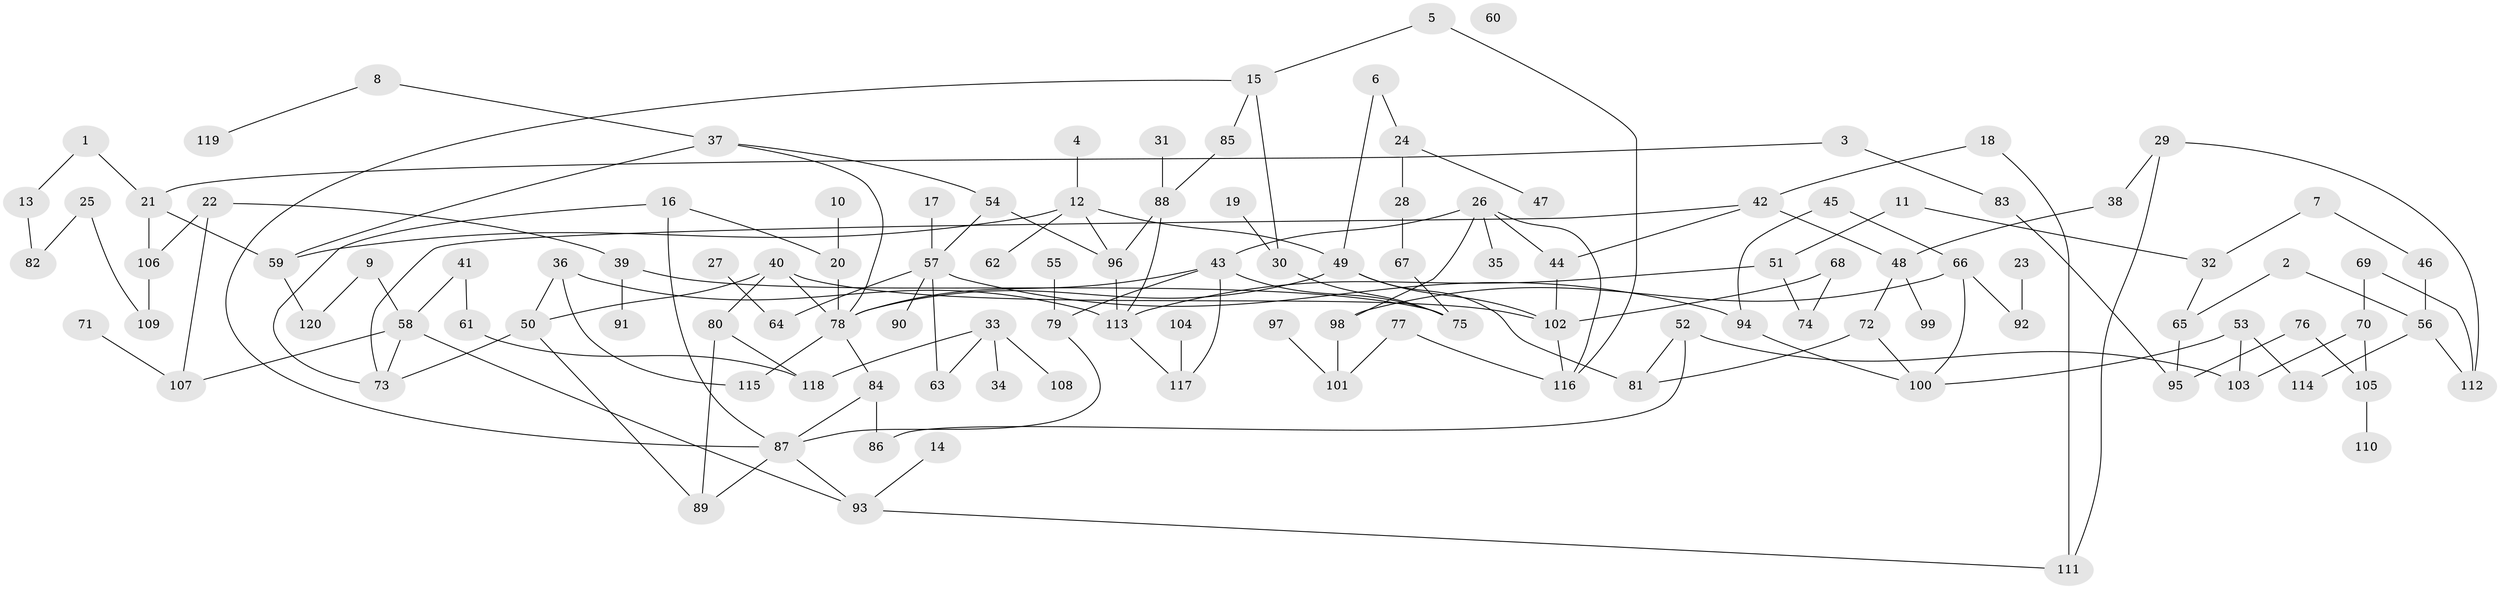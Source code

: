 // Generated by graph-tools (version 1.1) at 2025/49/03/09/25 03:49:13]
// undirected, 120 vertices, 160 edges
graph export_dot {
graph [start="1"]
  node [color=gray90,style=filled];
  1;
  2;
  3;
  4;
  5;
  6;
  7;
  8;
  9;
  10;
  11;
  12;
  13;
  14;
  15;
  16;
  17;
  18;
  19;
  20;
  21;
  22;
  23;
  24;
  25;
  26;
  27;
  28;
  29;
  30;
  31;
  32;
  33;
  34;
  35;
  36;
  37;
  38;
  39;
  40;
  41;
  42;
  43;
  44;
  45;
  46;
  47;
  48;
  49;
  50;
  51;
  52;
  53;
  54;
  55;
  56;
  57;
  58;
  59;
  60;
  61;
  62;
  63;
  64;
  65;
  66;
  67;
  68;
  69;
  70;
  71;
  72;
  73;
  74;
  75;
  76;
  77;
  78;
  79;
  80;
  81;
  82;
  83;
  84;
  85;
  86;
  87;
  88;
  89;
  90;
  91;
  92;
  93;
  94;
  95;
  96;
  97;
  98;
  99;
  100;
  101;
  102;
  103;
  104;
  105;
  106;
  107;
  108;
  109;
  110;
  111;
  112;
  113;
  114;
  115;
  116;
  117;
  118;
  119;
  120;
  1 -- 13;
  1 -- 21;
  2 -- 56;
  2 -- 65;
  3 -- 21;
  3 -- 83;
  4 -- 12;
  5 -- 15;
  5 -- 116;
  6 -- 24;
  6 -- 49;
  7 -- 32;
  7 -- 46;
  8 -- 37;
  8 -- 119;
  9 -- 58;
  9 -- 120;
  10 -- 20;
  11 -- 32;
  11 -- 51;
  12 -- 49;
  12 -- 59;
  12 -- 62;
  12 -- 96;
  13 -- 82;
  14 -- 93;
  15 -- 30;
  15 -- 85;
  15 -- 87;
  16 -- 20;
  16 -- 73;
  16 -- 87;
  17 -- 57;
  18 -- 42;
  18 -- 111;
  19 -- 30;
  20 -- 78;
  21 -- 59;
  21 -- 106;
  22 -- 39;
  22 -- 106;
  22 -- 107;
  23 -- 92;
  24 -- 28;
  24 -- 47;
  25 -- 82;
  25 -- 109;
  26 -- 35;
  26 -- 43;
  26 -- 44;
  26 -- 98;
  26 -- 116;
  27 -- 64;
  28 -- 67;
  29 -- 38;
  29 -- 111;
  29 -- 112;
  30 -- 75;
  31 -- 88;
  32 -- 65;
  33 -- 34;
  33 -- 63;
  33 -- 108;
  33 -- 118;
  36 -- 50;
  36 -- 113;
  36 -- 115;
  37 -- 54;
  37 -- 59;
  37 -- 78;
  38 -- 48;
  39 -- 75;
  39 -- 91;
  40 -- 50;
  40 -- 78;
  40 -- 80;
  40 -- 102;
  41 -- 58;
  41 -- 61;
  42 -- 44;
  42 -- 48;
  42 -- 73;
  43 -- 75;
  43 -- 78;
  43 -- 79;
  43 -- 117;
  44 -- 102;
  45 -- 66;
  45 -- 94;
  46 -- 56;
  48 -- 72;
  48 -- 99;
  49 -- 78;
  49 -- 81;
  49 -- 102;
  50 -- 73;
  50 -- 89;
  51 -- 74;
  51 -- 113;
  52 -- 81;
  52 -- 86;
  52 -- 103;
  53 -- 100;
  53 -- 103;
  53 -- 114;
  54 -- 57;
  54 -- 96;
  55 -- 79;
  56 -- 112;
  56 -- 114;
  57 -- 63;
  57 -- 64;
  57 -- 90;
  57 -- 94;
  58 -- 73;
  58 -- 93;
  58 -- 107;
  59 -- 120;
  61 -- 118;
  65 -- 95;
  66 -- 92;
  66 -- 98;
  66 -- 100;
  67 -- 75;
  68 -- 74;
  68 -- 102;
  69 -- 70;
  69 -- 112;
  70 -- 103;
  70 -- 105;
  71 -- 107;
  72 -- 81;
  72 -- 100;
  76 -- 95;
  76 -- 105;
  77 -- 101;
  77 -- 116;
  78 -- 84;
  78 -- 115;
  79 -- 87;
  80 -- 89;
  80 -- 118;
  83 -- 95;
  84 -- 86;
  84 -- 87;
  85 -- 88;
  87 -- 89;
  87 -- 93;
  88 -- 96;
  88 -- 113;
  93 -- 111;
  94 -- 100;
  96 -- 113;
  97 -- 101;
  98 -- 101;
  102 -- 116;
  104 -- 117;
  105 -- 110;
  106 -- 109;
  113 -- 117;
}
